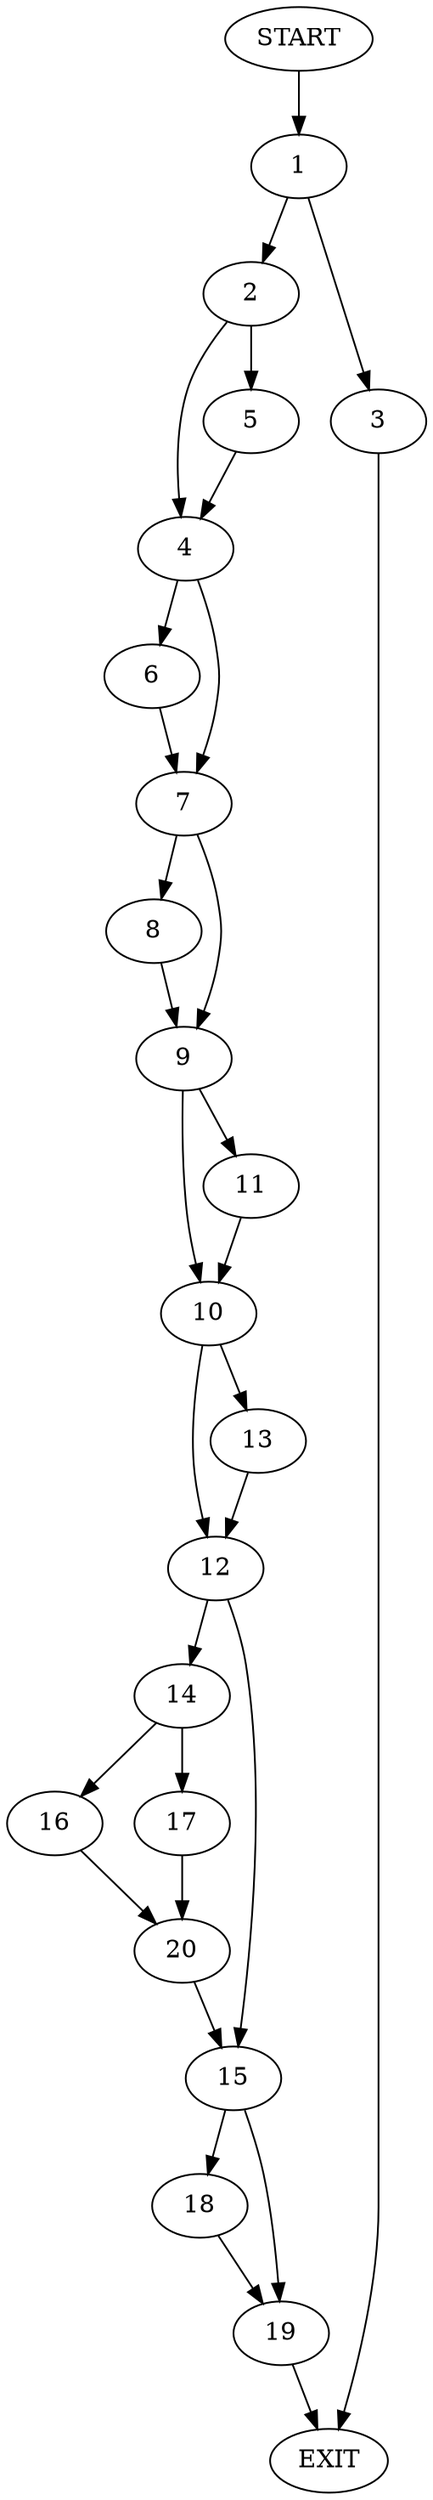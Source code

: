 digraph {
0 [label="START"]
21 [label="EXIT"]
0 -> 1
1 -> 2
1 -> 3
3 -> 21
2 -> 4
2 -> 5
4 -> 6
4 -> 7
5 -> 4
6 -> 7
7 -> 8
7 -> 9
9 -> 10
9 -> 11
8 -> 9
11 -> 10
10 -> 12
10 -> 13
13 -> 12
12 -> 14
12 -> 15
14 -> 16
14 -> 17
15 -> 18
15 -> 19
16 -> 20
17 -> 20
20 -> 15
18 -> 19
19 -> 21
}

